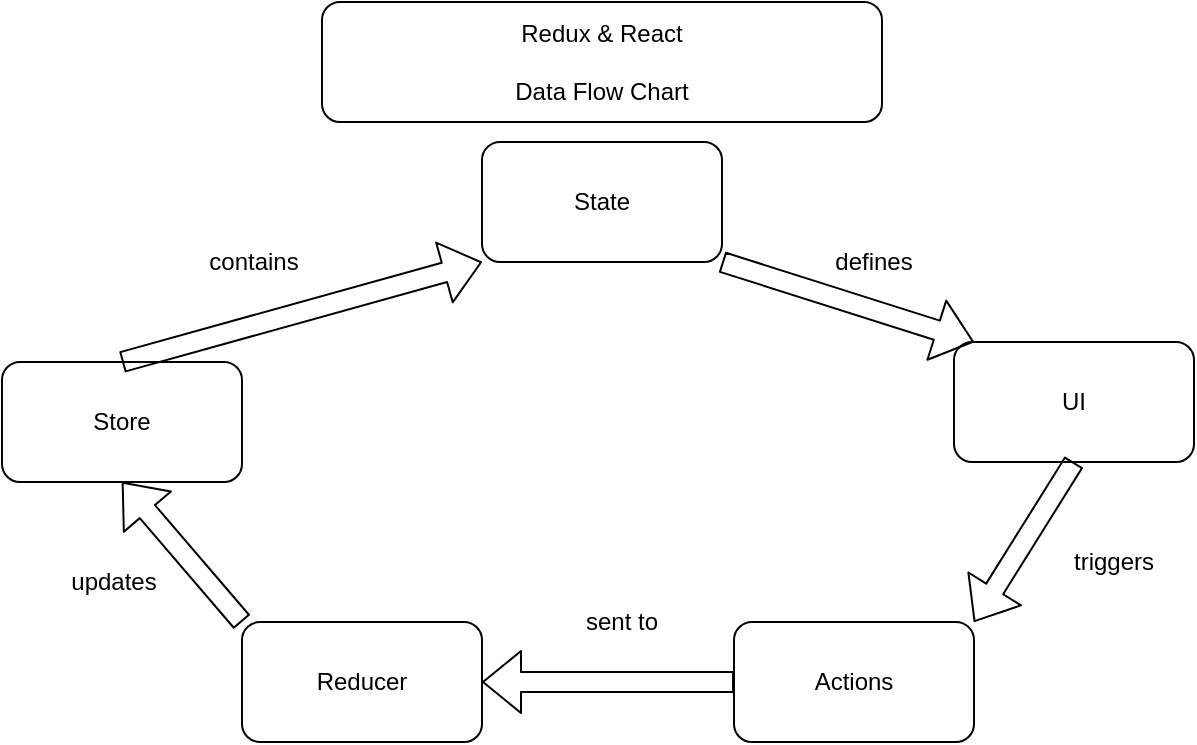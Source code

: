<mxfile version="13.1.3">
    <diagram id="6hGFLwfOUW9BJ-s0fimq" name="Page-1">
        <mxGraphModel dx="1206" dy="607" grid="1" gridSize="10" guides="1" tooltips="1" connect="1" arrows="1" fold="1" page="1" pageScale="1" pageWidth="827" pageHeight="1169" math="0" shadow="0">
            <root>
                <mxCell id="0"/>
                <mxCell id="1" parent="0"/>
                <mxCell id="3" value="State" style="rounded=1;whiteSpace=wrap;html=1;" vertex="1" parent="1">
                    <mxGeometry x="364" y="80" width="120" height="60" as="geometry"/>
                </mxCell>
                <mxCell id="4" value="UI" style="rounded=1;whiteSpace=wrap;html=1;" vertex="1" parent="1">
                    <mxGeometry x="600" y="180" width="120" height="60" as="geometry"/>
                </mxCell>
                <mxCell id="5" value="Actions" style="rounded=1;whiteSpace=wrap;html=1;" vertex="1" parent="1">
                    <mxGeometry x="490" y="320" width="120" height="60" as="geometry"/>
                </mxCell>
                <mxCell id="6" value="Reducer" style="rounded=1;whiteSpace=wrap;html=1;" vertex="1" parent="1">
                    <mxGeometry x="244" y="320" width="120" height="60" as="geometry"/>
                </mxCell>
                <mxCell id="7" value="Store" style="rounded=1;whiteSpace=wrap;html=1;" vertex="1" parent="1">
                    <mxGeometry x="124" y="190" width="120" height="60" as="geometry"/>
                </mxCell>
                <mxCell id="9" value="" style="shape=flexArrow;endArrow=classic;html=1;entryX=0;entryY=0;entryDx=0;entryDy=0;exitX=1;exitY=1;exitDx=0;exitDy=0;" edge="1" parent="1" source="3">
                    <mxGeometry width="50" height="50" relative="1" as="geometry">
                        <mxPoint x="480" y="110" as="sourcePoint"/>
                        <mxPoint x="610" y="180" as="targetPoint"/>
                    </mxGeometry>
                </mxCell>
                <mxCell id="10" value="defines" style="text;html=1;strokeColor=none;fillColor=none;align=center;verticalAlign=middle;whiteSpace=wrap;rounded=0;" vertex="1" parent="1">
                    <mxGeometry x="540" y="130" width="40" height="20" as="geometry"/>
                </mxCell>
                <mxCell id="12" value="" style="shape=flexArrow;endArrow=classic;html=1;exitX=0.5;exitY=1;exitDx=0;exitDy=0;entryX=1;entryY=0;entryDx=0;entryDy=0;" edge="1" parent="1" source="4" target="5">
                    <mxGeometry width="50" height="50" relative="1" as="geometry">
                        <mxPoint x="390" y="240" as="sourcePoint"/>
                        <mxPoint x="440" y="190" as="targetPoint"/>
                    </mxGeometry>
                </mxCell>
                <mxCell id="13" value="triggers" style="text;html=1;strokeColor=none;fillColor=none;align=center;verticalAlign=middle;whiteSpace=wrap;rounded=0;" vertex="1" parent="1">
                    <mxGeometry x="660" y="280" width="40" height="20" as="geometry"/>
                </mxCell>
                <mxCell id="14" value="sent to" style="text;html=1;strokeColor=none;fillColor=none;align=center;verticalAlign=middle;whiteSpace=wrap;rounded=0;" vertex="1" parent="1">
                    <mxGeometry x="414" y="310" width="40" height="20" as="geometry"/>
                </mxCell>
                <mxCell id="15" value="" style="shape=flexArrow;endArrow=classic;html=1;exitX=0;exitY=0.5;exitDx=0;exitDy=0;entryX=1;entryY=0.5;entryDx=0;entryDy=0;" edge="1" parent="1" source="5" target="6">
                    <mxGeometry width="50" height="50" relative="1" as="geometry">
                        <mxPoint x="390" y="240" as="sourcePoint"/>
                        <mxPoint x="440" y="190" as="targetPoint"/>
                    </mxGeometry>
                </mxCell>
                <mxCell id="16" value="" style="shape=flexArrow;endArrow=classic;html=1;exitX=0;exitY=0;exitDx=0;exitDy=0;entryX=0.5;entryY=1;entryDx=0;entryDy=0;" edge="1" parent="1" source="6" target="7">
                    <mxGeometry width="50" height="50" relative="1" as="geometry">
                        <mxPoint x="390" y="240" as="sourcePoint"/>
                        <mxPoint x="440" y="190" as="targetPoint"/>
                    </mxGeometry>
                </mxCell>
                <mxCell id="17" value="updates" style="text;html=1;strokeColor=none;fillColor=none;align=center;verticalAlign=middle;whiteSpace=wrap;rounded=0;" vertex="1" parent="1">
                    <mxGeometry x="160" y="290" width="40" height="20" as="geometry"/>
                </mxCell>
                <mxCell id="18" value="" style="shape=flexArrow;endArrow=classic;html=1;exitX=0.5;exitY=0;exitDx=0;exitDy=0;entryX=0;entryY=1;entryDx=0;entryDy=0;" edge="1" parent="1" source="7" target="3">
                    <mxGeometry width="50" height="50" relative="1" as="geometry">
                        <mxPoint x="390" y="240" as="sourcePoint"/>
                        <mxPoint x="440" y="190" as="targetPoint"/>
                    </mxGeometry>
                </mxCell>
                <mxCell id="19" value="contains" style="text;html=1;strokeColor=none;fillColor=none;align=center;verticalAlign=middle;whiteSpace=wrap;rounded=0;" vertex="1" parent="1">
                    <mxGeometry x="230" y="130" width="40" height="20" as="geometry"/>
                </mxCell>
                <mxCell id="20" value="Redux &amp;amp; React&lt;br&gt;&lt;br&gt;Data Flow Chart" style="rounded=1;whiteSpace=wrap;html=1;" vertex="1" parent="1">
                    <mxGeometry x="284" y="10" width="280" height="60" as="geometry"/>
                </mxCell>
            </root>
        </mxGraphModel>
    </diagram>
</mxfile>